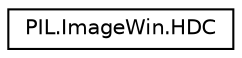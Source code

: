 digraph "Graphical Class Hierarchy"
{
 // LATEX_PDF_SIZE
  edge [fontname="Helvetica",fontsize="10",labelfontname="Helvetica",labelfontsize="10"];
  node [fontname="Helvetica",fontsize="10",shape=record];
  rankdir="LR";
  Node0 [label="PIL.ImageWin.HDC",height=0.2,width=0.4,color="black", fillcolor="white", style="filled",URL="$classPIL_1_1ImageWin_1_1HDC.html",tooltip=" "];
}
